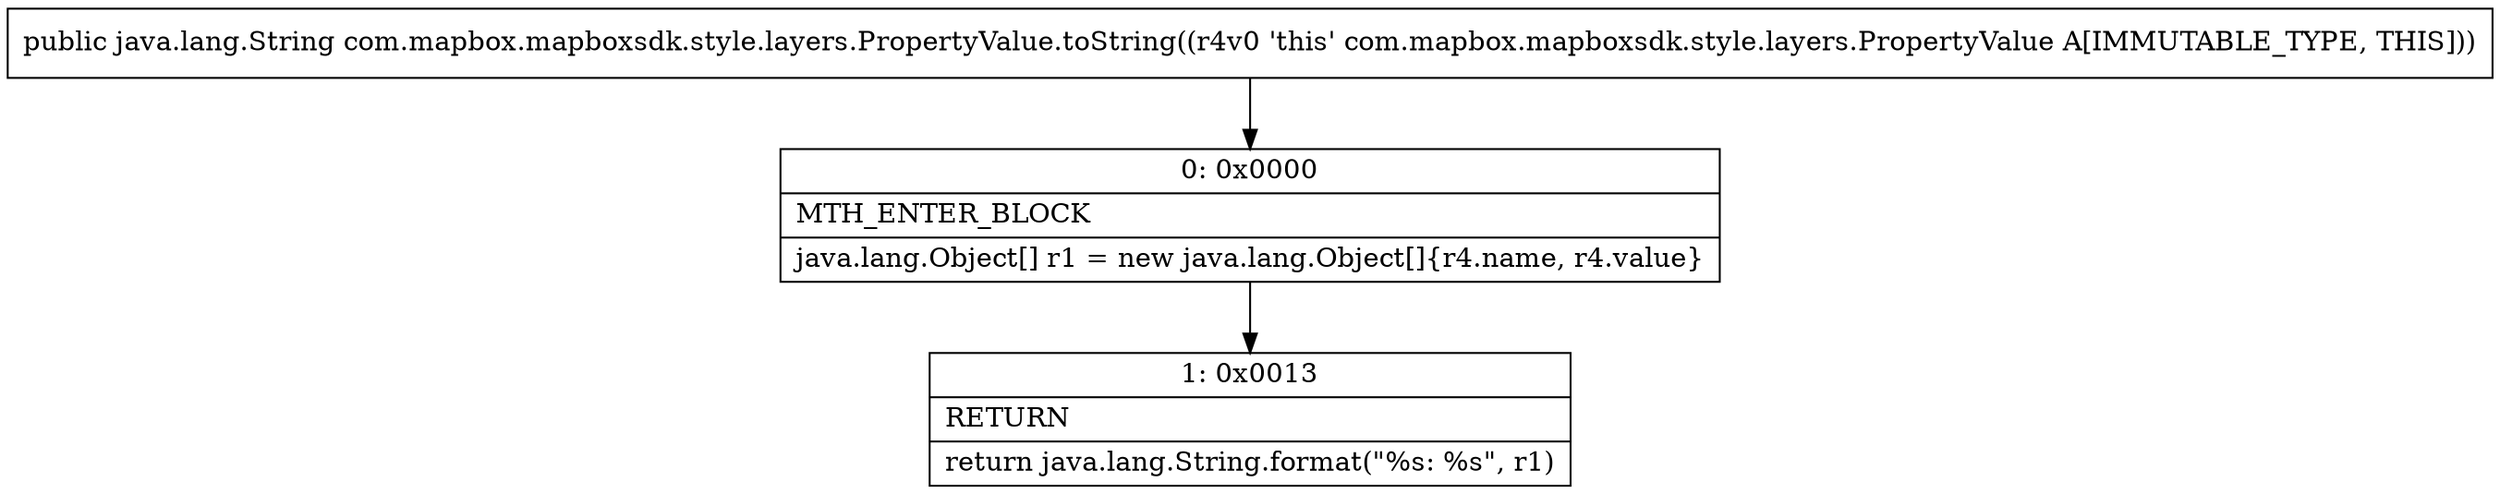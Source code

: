 digraph "CFG forcom.mapbox.mapboxsdk.style.layers.PropertyValue.toString()Ljava\/lang\/String;" {
Node_0 [shape=record,label="{0\:\ 0x0000|MTH_ENTER_BLOCK\l|java.lang.Object[] r1 = new java.lang.Object[]\{r4.name, r4.value\}\l}"];
Node_1 [shape=record,label="{1\:\ 0x0013|RETURN\l|return java.lang.String.format(\"%s: %s\", r1)\l}"];
MethodNode[shape=record,label="{public java.lang.String com.mapbox.mapboxsdk.style.layers.PropertyValue.toString((r4v0 'this' com.mapbox.mapboxsdk.style.layers.PropertyValue A[IMMUTABLE_TYPE, THIS])) }"];
MethodNode -> Node_0;
Node_0 -> Node_1;
}

